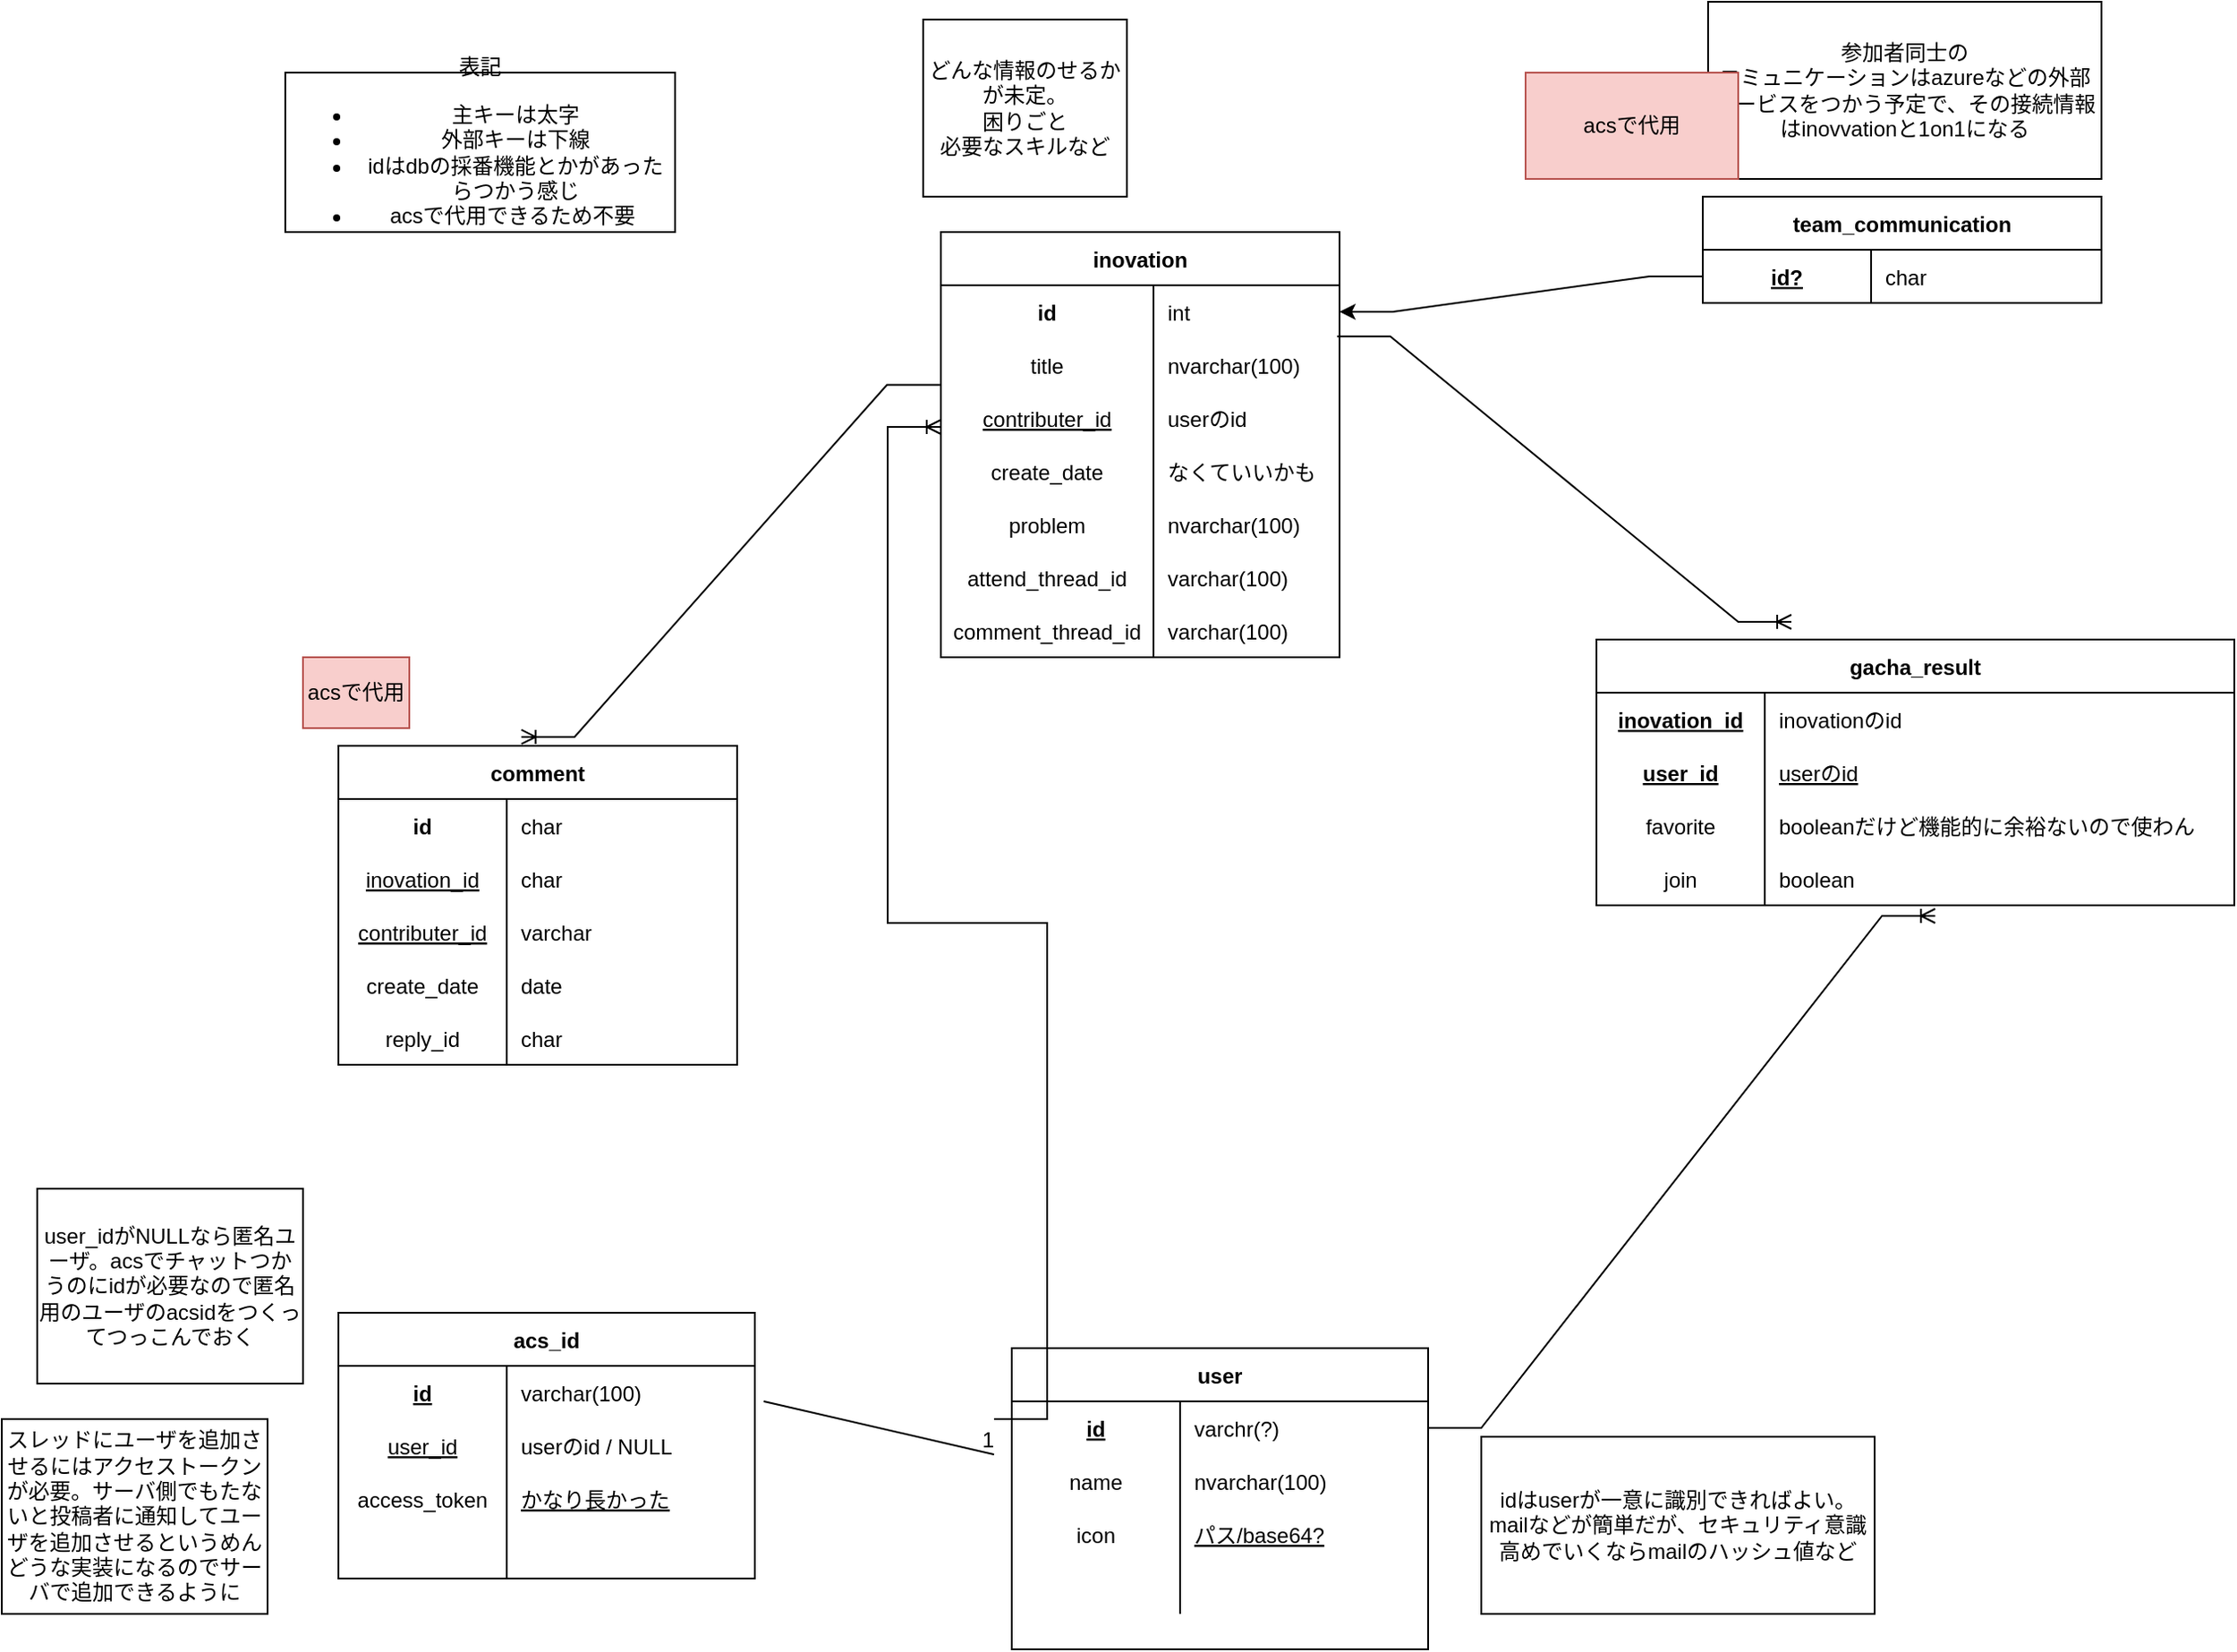 <mxfile version="15.9.6" type="github">
  <diagram id="R2lEEEUBdFMjLlhIrx00" name="Page-1">
    <mxGraphModel dx="1612" dy="463" grid="1" gridSize="10" guides="1" tooltips="1" connect="1" arrows="1" fold="1" page="1" pageScale="1" pageWidth="850" pageHeight="1100" math="0" shadow="0" extFonts="Permanent Marker^https://fonts.googleapis.com/css?family=Permanent+Marker">
      <root>
        <mxCell id="0" />
        <mxCell id="1" parent="0" />
        <mxCell id="r2ApC_w8m6qS-lUEmWV_-91" value="user" style="shape=table;startSize=30;container=1;collapsible=1;childLayout=tableLayout;fixedRows=1;rowLines=0;fontStyle=1;align=center;resizeLast=1;" parent="1" vertex="1">
          <mxGeometry x="160" y="790" width="235" height="170" as="geometry">
            <mxRectangle x="155" y="310" width="60" height="30" as="alternateBounds" />
          </mxGeometry>
        </mxCell>
        <mxCell id="r2ApC_w8m6qS-lUEmWV_-92" value="" style="shape=partialRectangle;collapsible=0;dropTarget=0;pointerEvents=0;fillColor=none;top=0;left=0;bottom=0;right=0;points=[[0,0.5],[1,0.5]];portConstraint=eastwest;fontStyle=0" parent="r2ApC_w8m6qS-lUEmWV_-91" vertex="1">
          <mxGeometry y="30" width="235" height="30" as="geometry" />
        </mxCell>
        <mxCell id="r2ApC_w8m6qS-lUEmWV_-93" value="id" style="shape=partialRectangle;connectable=0;fillColor=none;top=0;left=0;bottom=0;right=0;fontStyle=5;overflow=hidden;" parent="r2ApC_w8m6qS-lUEmWV_-92" vertex="1">
          <mxGeometry width="95" height="30" as="geometry">
            <mxRectangle width="95" height="30" as="alternateBounds" />
          </mxGeometry>
        </mxCell>
        <mxCell id="r2ApC_w8m6qS-lUEmWV_-94" value="varchr(?) " style="shape=partialRectangle;connectable=0;fillColor=none;top=0;left=0;bottom=0;right=0;align=left;spacingLeft=6;fontStyle=0;overflow=hidden;" parent="r2ApC_w8m6qS-lUEmWV_-92" vertex="1">
          <mxGeometry x="95" width="140" height="30" as="geometry">
            <mxRectangle width="140" height="30" as="alternateBounds" />
          </mxGeometry>
        </mxCell>
        <mxCell id="r2ApC_w8m6qS-lUEmWV_-95" style="shape=partialRectangle;collapsible=0;dropTarget=0;pointerEvents=0;fillColor=none;top=0;left=0;bottom=0;right=0;points=[[0,0.5],[1,0.5]];portConstraint=eastwest;fontStyle=0" parent="r2ApC_w8m6qS-lUEmWV_-91" vertex="1">
          <mxGeometry y="60" width="235" height="30" as="geometry" />
        </mxCell>
        <mxCell id="r2ApC_w8m6qS-lUEmWV_-96" value="name" style="shape=partialRectangle;connectable=0;fillColor=none;top=0;left=0;bottom=0;right=0;fontStyle=0;overflow=hidden;" parent="r2ApC_w8m6qS-lUEmWV_-95" vertex="1">
          <mxGeometry width="95" height="30" as="geometry">
            <mxRectangle width="95" height="30" as="alternateBounds" />
          </mxGeometry>
        </mxCell>
        <mxCell id="r2ApC_w8m6qS-lUEmWV_-97" value="nvarchar(100)" style="shape=partialRectangle;connectable=0;fillColor=none;top=0;left=0;bottom=0;right=0;align=left;spacingLeft=6;fontStyle=0;overflow=hidden;" parent="r2ApC_w8m6qS-lUEmWV_-95" vertex="1">
          <mxGeometry x="95" width="140" height="30" as="geometry">
            <mxRectangle width="140" height="30" as="alternateBounds" />
          </mxGeometry>
        </mxCell>
        <mxCell id="r2ApC_w8m6qS-lUEmWV_-98" style="shape=partialRectangle;collapsible=0;dropTarget=0;pointerEvents=0;fillColor=none;top=0;left=0;bottom=0;right=0;points=[[0,0.5],[1,0.5]];portConstraint=eastwest;fontStyle=0" parent="r2ApC_w8m6qS-lUEmWV_-91" vertex="1">
          <mxGeometry y="90" width="235" height="30" as="geometry" />
        </mxCell>
        <mxCell id="r2ApC_w8m6qS-lUEmWV_-99" value="icon" style="shape=partialRectangle;connectable=0;fillColor=none;top=0;left=0;bottom=0;right=0;fontStyle=0;overflow=hidden;" parent="r2ApC_w8m6qS-lUEmWV_-98" vertex="1">
          <mxGeometry width="95" height="30" as="geometry">
            <mxRectangle width="95" height="30" as="alternateBounds" />
          </mxGeometry>
        </mxCell>
        <mxCell id="r2ApC_w8m6qS-lUEmWV_-100" value="パス/base64?" style="shape=partialRectangle;connectable=0;fillColor=none;top=0;left=0;bottom=0;right=0;align=left;spacingLeft=6;fontStyle=4;overflow=hidden;" parent="r2ApC_w8m6qS-lUEmWV_-98" vertex="1">
          <mxGeometry x="95" width="140" height="30" as="geometry">
            <mxRectangle width="140" height="30" as="alternateBounds" />
          </mxGeometry>
        </mxCell>
        <mxCell id="YfeBhNjaeTKqe-x6A4Lz-7" style="shape=partialRectangle;collapsible=0;dropTarget=0;pointerEvents=0;fillColor=none;top=0;left=0;bottom=0;right=0;points=[[0,0.5],[1,0.5]];portConstraint=eastwest;fontStyle=0" vertex="1" parent="r2ApC_w8m6qS-lUEmWV_-91">
          <mxGeometry y="120" width="235" height="30" as="geometry" />
        </mxCell>
        <mxCell id="YfeBhNjaeTKqe-x6A4Lz-8" style="shape=partialRectangle;connectable=0;fillColor=none;top=0;left=0;bottom=0;right=0;fontStyle=0;overflow=hidden;" vertex="1" parent="YfeBhNjaeTKqe-x6A4Lz-7">
          <mxGeometry width="95" height="30" as="geometry">
            <mxRectangle width="95" height="30" as="alternateBounds" />
          </mxGeometry>
        </mxCell>
        <mxCell id="YfeBhNjaeTKqe-x6A4Lz-9" style="shape=partialRectangle;connectable=0;fillColor=none;top=0;left=0;bottom=0;right=0;align=left;spacingLeft=6;fontStyle=4;overflow=hidden;" vertex="1" parent="YfeBhNjaeTKqe-x6A4Lz-7">
          <mxGeometry x="95" width="140" height="30" as="geometry">
            <mxRectangle width="140" height="30" as="alternateBounds" />
          </mxGeometry>
        </mxCell>
        <mxCell id="r2ApC_w8m6qS-lUEmWV_-117" value="comment" style="shape=table;startSize=30;container=1;collapsible=1;childLayout=tableLayout;fixedRows=1;rowLines=0;fontStyle=1;align=center;resizeLast=1;" parent="1" vertex="1">
          <mxGeometry x="-220" y="450" width="225" height="180" as="geometry">
            <mxRectangle x="155" y="310" width="60" height="30" as="alternateBounds" />
          </mxGeometry>
        </mxCell>
        <mxCell id="r2ApC_w8m6qS-lUEmWV_-118" value="" style="shape=partialRectangle;collapsible=0;dropTarget=0;pointerEvents=0;fillColor=none;top=0;left=0;bottom=0;right=0;points=[[0,0.5],[1,0.5]];portConstraint=eastwest;fontStyle=0" parent="r2ApC_w8m6qS-lUEmWV_-117" vertex="1">
          <mxGeometry y="30" width="225" height="30" as="geometry" />
        </mxCell>
        <mxCell id="r2ApC_w8m6qS-lUEmWV_-119" value="id" style="shape=partialRectangle;connectable=0;fillColor=none;top=0;left=0;bottom=0;right=0;fontStyle=1;overflow=hidden;" parent="r2ApC_w8m6qS-lUEmWV_-118" vertex="1">
          <mxGeometry width="95" height="30" as="geometry">
            <mxRectangle width="95" height="30" as="alternateBounds" />
          </mxGeometry>
        </mxCell>
        <mxCell id="r2ApC_w8m6qS-lUEmWV_-120" value="char" style="shape=partialRectangle;connectable=0;fillColor=none;top=0;left=0;bottom=0;right=0;align=left;spacingLeft=6;fontStyle=0;overflow=hidden;" parent="r2ApC_w8m6qS-lUEmWV_-118" vertex="1">
          <mxGeometry x="95" width="130" height="30" as="geometry">
            <mxRectangle width="130" height="30" as="alternateBounds" />
          </mxGeometry>
        </mxCell>
        <mxCell id="r2ApC_w8m6qS-lUEmWV_-202" style="shape=partialRectangle;collapsible=0;dropTarget=0;pointerEvents=0;fillColor=none;top=0;left=0;bottom=0;right=0;points=[[0,0.5],[1,0.5]];portConstraint=eastwest;fontStyle=0" parent="r2ApC_w8m6qS-lUEmWV_-117" vertex="1">
          <mxGeometry y="60" width="225" height="30" as="geometry" />
        </mxCell>
        <mxCell id="r2ApC_w8m6qS-lUEmWV_-203" value="inovation_id" style="shape=partialRectangle;connectable=0;fillColor=none;top=0;left=0;bottom=0;right=0;fontStyle=4;overflow=hidden;" parent="r2ApC_w8m6qS-lUEmWV_-202" vertex="1">
          <mxGeometry width="95" height="30" as="geometry">
            <mxRectangle width="95" height="30" as="alternateBounds" />
          </mxGeometry>
        </mxCell>
        <mxCell id="r2ApC_w8m6qS-lUEmWV_-204" value="char" style="shape=partialRectangle;connectable=0;fillColor=none;top=0;left=0;bottom=0;right=0;align=left;spacingLeft=6;fontStyle=0;overflow=hidden;" parent="r2ApC_w8m6qS-lUEmWV_-202" vertex="1">
          <mxGeometry x="95" width="130" height="30" as="geometry">
            <mxRectangle width="130" height="30" as="alternateBounds" />
          </mxGeometry>
        </mxCell>
        <mxCell id="r2ApC_w8m6qS-lUEmWV_-121" style="shape=partialRectangle;collapsible=0;dropTarget=0;pointerEvents=0;fillColor=none;top=0;left=0;bottom=0;right=0;points=[[0,0.5],[1,0.5]];portConstraint=eastwest;fontStyle=0" parent="r2ApC_w8m6qS-lUEmWV_-117" vertex="1">
          <mxGeometry y="90" width="225" height="30" as="geometry" />
        </mxCell>
        <mxCell id="r2ApC_w8m6qS-lUEmWV_-122" value="contributer_id" style="shape=partialRectangle;connectable=0;fillColor=none;top=0;left=0;bottom=0;right=0;fontStyle=4;overflow=hidden;" parent="r2ApC_w8m6qS-lUEmWV_-121" vertex="1">
          <mxGeometry width="95" height="30" as="geometry">
            <mxRectangle width="95" height="30" as="alternateBounds" />
          </mxGeometry>
        </mxCell>
        <mxCell id="r2ApC_w8m6qS-lUEmWV_-123" value="varchar" style="shape=partialRectangle;connectable=0;fillColor=none;top=0;left=0;bottom=0;right=0;align=left;spacingLeft=6;fontStyle=0;overflow=hidden;" parent="r2ApC_w8m6qS-lUEmWV_-121" vertex="1">
          <mxGeometry x="95" width="130" height="30" as="geometry">
            <mxRectangle width="130" height="30" as="alternateBounds" />
          </mxGeometry>
        </mxCell>
        <mxCell id="r2ApC_w8m6qS-lUEmWV_-124" style="shape=partialRectangle;collapsible=0;dropTarget=0;pointerEvents=0;fillColor=none;top=0;left=0;bottom=0;right=0;points=[[0,0.5],[1,0.5]];portConstraint=eastwest;fontStyle=0" parent="r2ApC_w8m6qS-lUEmWV_-117" vertex="1">
          <mxGeometry y="120" width="225" height="30" as="geometry" />
        </mxCell>
        <mxCell id="r2ApC_w8m6qS-lUEmWV_-125" value="create_date" style="shape=partialRectangle;connectable=0;fillColor=none;top=0;left=0;bottom=0;right=0;fontStyle=0;overflow=hidden;" parent="r2ApC_w8m6qS-lUEmWV_-124" vertex="1">
          <mxGeometry width="95" height="30" as="geometry">
            <mxRectangle width="95" height="30" as="alternateBounds" />
          </mxGeometry>
        </mxCell>
        <mxCell id="r2ApC_w8m6qS-lUEmWV_-126" value="date" style="shape=partialRectangle;connectable=0;fillColor=none;top=0;left=0;bottom=0;right=0;align=left;spacingLeft=6;fontStyle=0;overflow=hidden;" parent="r2ApC_w8m6qS-lUEmWV_-124" vertex="1">
          <mxGeometry x="95" width="130" height="30" as="geometry">
            <mxRectangle width="130" height="30" as="alternateBounds" />
          </mxGeometry>
        </mxCell>
        <mxCell id="r2ApC_w8m6qS-lUEmWV_-127" value="" style="shape=partialRectangle;collapsible=0;dropTarget=0;pointerEvents=0;fillColor=none;top=0;left=0;bottom=0;right=0;points=[[0,0.5],[1,0.5]];portConstraint=eastwest;fontStyle=0" parent="r2ApC_w8m6qS-lUEmWV_-117" vertex="1">
          <mxGeometry y="150" width="225" height="30" as="geometry" />
        </mxCell>
        <mxCell id="r2ApC_w8m6qS-lUEmWV_-128" value="reply_id" style="shape=partialRectangle;connectable=0;fillColor=none;top=0;left=0;bottom=0;right=0;editable=1;overflow=hidden;fontStyle=0" parent="r2ApC_w8m6qS-lUEmWV_-127" vertex="1">
          <mxGeometry width="95" height="30" as="geometry">
            <mxRectangle width="95" height="30" as="alternateBounds" />
          </mxGeometry>
        </mxCell>
        <mxCell id="r2ApC_w8m6qS-lUEmWV_-129" value="char" style="shape=partialRectangle;connectable=0;fillColor=none;top=0;left=0;bottom=0;right=0;align=left;spacingLeft=6;overflow=hidden;fontStyle=0" parent="r2ApC_w8m6qS-lUEmWV_-127" vertex="1">
          <mxGeometry x="95" width="130" height="30" as="geometry">
            <mxRectangle width="130" height="30" as="alternateBounds" />
          </mxGeometry>
        </mxCell>
        <mxCell id="r2ApC_w8m6qS-lUEmWV_-195" value="" style="edgeStyle=entityRelationEdgeStyle;fontSize=12;html=1;endArrow=ERoneToMany;rounded=0;entryX=0.459;entryY=-0.028;entryDx=0;entryDy=0;entryPerimeter=0;exitX=-0.002;exitY=-0.125;exitDx=0;exitDy=0;exitPerimeter=0;" parent="1" source="r2ApC_w8m6qS-lUEmWV_-212" target="r2ApC_w8m6qS-lUEmWV_-117" edge="1">
          <mxGeometry width="100" height="100" relative="1" as="geometry">
            <mxPoint x="20" y="300" as="sourcePoint" />
            <mxPoint x="-250" y="360" as="targetPoint" />
          </mxGeometry>
        </mxCell>
        <mxCell id="r2ApC_w8m6qS-lUEmWV_-205" value="inovation" style="shape=table;startSize=30;container=1;collapsible=1;childLayout=tableLayout;fixedRows=1;rowLines=0;fontStyle=1;align=center;resizeLast=1;" parent="1" vertex="1">
          <mxGeometry x="120" y="160" width="225" height="240" as="geometry">
            <mxRectangle x="155" y="310" width="60" height="30" as="alternateBounds" />
          </mxGeometry>
        </mxCell>
        <mxCell id="r2ApC_w8m6qS-lUEmWV_-206" value="" style="shape=partialRectangle;collapsible=0;dropTarget=0;pointerEvents=0;fillColor=none;top=0;left=0;bottom=0;right=0;points=[[0,0.5],[1,0.5]];portConstraint=eastwest;fontStyle=0" parent="r2ApC_w8m6qS-lUEmWV_-205" vertex="1">
          <mxGeometry y="30" width="225" height="30" as="geometry" />
        </mxCell>
        <mxCell id="r2ApC_w8m6qS-lUEmWV_-207" value="id" style="shape=partialRectangle;connectable=0;fillColor=none;top=0;left=0;bottom=0;right=0;fontStyle=1;overflow=hidden;" parent="r2ApC_w8m6qS-lUEmWV_-206" vertex="1">
          <mxGeometry width="120" height="30" as="geometry">
            <mxRectangle width="120" height="30" as="alternateBounds" />
          </mxGeometry>
        </mxCell>
        <mxCell id="r2ApC_w8m6qS-lUEmWV_-208" value="int" style="shape=partialRectangle;connectable=0;fillColor=none;top=0;left=0;bottom=0;right=0;align=left;spacingLeft=6;fontStyle=0;overflow=hidden;" parent="r2ApC_w8m6qS-lUEmWV_-206" vertex="1">
          <mxGeometry x="120" width="105" height="30" as="geometry">
            <mxRectangle width="105" height="30" as="alternateBounds" />
          </mxGeometry>
        </mxCell>
        <mxCell id="r2ApC_w8m6qS-lUEmWV_-209" style="shape=partialRectangle;collapsible=0;dropTarget=0;pointerEvents=0;fillColor=none;top=0;left=0;bottom=0;right=0;points=[[0,0.5],[1,0.5]];portConstraint=eastwest;fontStyle=0" parent="r2ApC_w8m6qS-lUEmWV_-205" vertex="1">
          <mxGeometry y="60" width="225" height="30" as="geometry" />
        </mxCell>
        <mxCell id="r2ApC_w8m6qS-lUEmWV_-210" value="title" style="shape=partialRectangle;connectable=0;fillColor=none;top=0;left=0;bottom=0;right=0;fontStyle=0;overflow=hidden;" parent="r2ApC_w8m6qS-lUEmWV_-209" vertex="1">
          <mxGeometry width="120" height="30" as="geometry">
            <mxRectangle width="120" height="30" as="alternateBounds" />
          </mxGeometry>
        </mxCell>
        <mxCell id="r2ApC_w8m6qS-lUEmWV_-211" value="nvarchar(100)" style="shape=partialRectangle;connectable=0;fillColor=none;top=0;left=0;bottom=0;right=0;align=left;spacingLeft=6;fontStyle=0;overflow=hidden;" parent="r2ApC_w8m6qS-lUEmWV_-209" vertex="1">
          <mxGeometry x="120" width="105" height="30" as="geometry">
            <mxRectangle width="105" height="30" as="alternateBounds" />
          </mxGeometry>
        </mxCell>
        <mxCell id="r2ApC_w8m6qS-lUEmWV_-212" style="shape=partialRectangle;collapsible=0;dropTarget=0;pointerEvents=0;fillColor=none;top=0;left=0;bottom=0;right=0;points=[[0,0.5],[1,0.5]];portConstraint=eastwest;fontStyle=0" parent="r2ApC_w8m6qS-lUEmWV_-205" vertex="1">
          <mxGeometry y="90" width="225" height="30" as="geometry" />
        </mxCell>
        <mxCell id="r2ApC_w8m6qS-lUEmWV_-213" value="contributer_id" style="shape=partialRectangle;connectable=0;fillColor=none;top=0;left=0;bottom=0;right=0;fontStyle=4;overflow=hidden;" parent="r2ApC_w8m6qS-lUEmWV_-212" vertex="1">
          <mxGeometry width="120" height="30" as="geometry">
            <mxRectangle width="120" height="30" as="alternateBounds" />
          </mxGeometry>
        </mxCell>
        <mxCell id="r2ApC_w8m6qS-lUEmWV_-214" value="userのid" style="shape=partialRectangle;connectable=0;fillColor=none;top=0;left=0;bottom=0;right=0;align=left;spacingLeft=6;fontStyle=0;overflow=hidden;" parent="r2ApC_w8m6qS-lUEmWV_-212" vertex="1">
          <mxGeometry x="120" width="105" height="30" as="geometry">
            <mxRectangle width="105" height="30" as="alternateBounds" />
          </mxGeometry>
        </mxCell>
        <mxCell id="r2ApC_w8m6qS-lUEmWV_-215" style="shape=partialRectangle;collapsible=0;dropTarget=0;pointerEvents=0;fillColor=none;top=0;left=0;bottom=0;right=0;points=[[0,0.5],[1,0.5]];portConstraint=eastwest;fontStyle=0" parent="r2ApC_w8m6qS-lUEmWV_-205" vertex="1">
          <mxGeometry y="120" width="225" height="30" as="geometry" />
        </mxCell>
        <mxCell id="r2ApC_w8m6qS-lUEmWV_-216" value="create_date" style="shape=partialRectangle;connectable=0;fillColor=none;top=0;left=0;bottom=0;right=0;fontStyle=0;overflow=hidden;" parent="r2ApC_w8m6qS-lUEmWV_-215" vertex="1">
          <mxGeometry width="120" height="30" as="geometry">
            <mxRectangle width="120" height="30" as="alternateBounds" />
          </mxGeometry>
        </mxCell>
        <mxCell id="r2ApC_w8m6qS-lUEmWV_-217" value="なくていいかも" style="shape=partialRectangle;connectable=0;fillColor=none;top=0;left=0;bottom=0;right=0;align=left;spacingLeft=6;fontStyle=0;overflow=hidden;" parent="r2ApC_w8m6qS-lUEmWV_-215" vertex="1">
          <mxGeometry x="120" width="105" height="30" as="geometry">
            <mxRectangle width="105" height="30" as="alternateBounds" />
          </mxGeometry>
        </mxCell>
        <mxCell id="r2ApC_w8m6qS-lUEmWV_-218" value="" style="shape=partialRectangle;collapsible=0;dropTarget=0;pointerEvents=0;fillColor=none;top=0;left=0;bottom=0;right=0;points=[[0,0.5],[1,0.5]];portConstraint=eastwest;fontStyle=0" parent="r2ApC_w8m6qS-lUEmWV_-205" vertex="1">
          <mxGeometry y="150" width="225" height="30" as="geometry" />
        </mxCell>
        <mxCell id="r2ApC_w8m6qS-lUEmWV_-219" value="problem" style="shape=partialRectangle;connectable=0;fillColor=none;top=0;left=0;bottom=0;right=0;editable=1;overflow=hidden;fontStyle=0" parent="r2ApC_w8m6qS-lUEmWV_-218" vertex="1">
          <mxGeometry width="120" height="30" as="geometry">
            <mxRectangle width="120" height="30" as="alternateBounds" />
          </mxGeometry>
        </mxCell>
        <mxCell id="r2ApC_w8m6qS-lUEmWV_-220" value="nvarchar(100)" style="shape=partialRectangle;connectable=0;fillColor=none;top=0;left=0;bottom=0;right=0;align=left;spacingLeft=6;overflow=hidden;fontStyle=0" parent="r2ApC_w8m6qS-lUEmWV_-218" vertex="1">
          <mxGeometry x="120" width="105" height="30" as="geometry">
            <mxRectangle width="105" height="30" as="alternateBounds" />
          </mxGeometry>
        </mxCell>
        <mxCell id="YfeBhNjaeTKqe-x6A4Lz-10" style="shape=partialRectangle;collapsible=0;dropTarget=0;pointerEvents=0;fillColor=none;top=0;left=0;bottom=0;right=0;points=[[0,0.5],[1,0.5]];portConstraint=eastwest;fontStyle=0" vertex="1" parent="r2ApC_w8m6qS-lUEmWV_-205">
          <mxGeometry y="180" width="225" height="30" as="geometry" />
        </mxCell>
        <mxCell id="YfeBhNjaeTKqe-x6A4Lz-11" value="attend_thread_id" style="shape=partialRectangle;connectable=0;fillColor=none;top=0;left=0;bottom=0;right=0;editable=1;overflow=hidden;fontStyle=0" vertex="1" parent="YfeBhNjaeTKqe-x6A4Lz-10">
          <mxGeometry width="120" height="30" as="geometry">
            <mxRectangle width="120" height="30" as="alternateBounds" />
          </mxGeometry>
        </mxCell>
        <mxCell id="YfeBhNjaeTKqe-x6A4Lz-12" value="varchar(100)" style="shape=partialRectangle;connectable=0;fillColor=none;top=0;left=0;bottom=0;right=0;align=left;spacingLeft=6;overflow=hidden;fontStyle=0" vertex="1" parent="YfeBhNjaeTKqe-x6A4Lz-10">
          <mxGeometry x="120" width="105" height="30" as="geometry">
            <mxRectangle width="105" height="30" as="alternateBounds" />
          </mxGeometry>
        </mxCell>
        <mxCell id="YfeBhNjaeTKqe-x6A4Lz-13" style="shape=partialRectangle;collapsible=0;dropTarget=0;pointerEvents=0;fillColor=none;top=0;left=0;bottom=0;right=0;points=[[0,0.5],[1,0.5]];portConstraint=eastwest;fontStyle=0" vertex="1" parent="r2ApC_w8m6qS-lUEmWV_-205">
          <mxGeometry y="210" width="225" height="30" as="geometry" />
        </mxCell>
        <mxCell id="YfeBhNjaeTKqe-x6A4Lz-14" value="comment_thread_id" style="shape=partialRectangle;connectable=0;fillColor=none;top=0;left=0;bottom=0;right=0;editable=1;overflow=hidden;fontStyle=0" vertex="1" parent="YfeBhNjaeTKqe-x6A4Lz-13">
          <mxGeometry width="120" height="30" as="geometry">
            <mxRectangle width="120" height="30" as="alternateBounds" />
          </mxGeometry>
        </mxCell>
        <mxCell id="YfeBhNjaeTKqe-x6A4Lz-15" value="varchar(100)" style="shape=partialRectangle;connectable=0;fillColor=none;top=0;left=0;bottom=0;right=0;align=left;spacingLeft=6;overflow=hidden;fontStyle=0" vertex="1" parent="YfeBhNjaeTKqe-x6A4Lz-13">
          <mxGeometry x="120" width="105" height="30" as="geometry">
            <mxRectangle width="105" height="30" as="alternateBounds" />
          </mxGeometry>
        </mxCell>
        <mxCell id="r2ApC_w8m6qS-lUEmWV_-221" value="どんな情報のせるかが未定。&lt;br&gt;困りごと&lt;br&gt;必要なスキルなど" style="whiteSpace=wrap;html=1;" parent="1" vertex="1">
          <mxGeometry x="110" y="40" width="115" height="100" as="geometry" />
        </mxCell>
        <mxCell id="r2ApC_w8m6qS-lUEmWV_-222" value="参加者同士の&lt;br&gt;コミュニケーションはazureなどの外部サービスをつかう予定で、その接続情報はinovvationと1on1になる" style="whiteSpace=wrap;html=1;" parent="1" vertex="1">
          <mxGeometry x="553" y="30" width="222" height="100" as="geometry" />
        </mxCell>
        <mxCell id="r2ApC_w8m6qS-lUEmWV_-223" value="gacha_result" style="shape=table;startSize=30;container=1;collapsible=1;childLayout=tableLayout;fixedRows=1;rowLines=0;fontStyle=1;align=center;resizeLast=1;" parent="1" vertex="1">
          <mxGeometry x="490" y="390" width="360" height="150" as="geometry">
            <mxRectangle x="155" y="310" width="60" height="30" as="alternateBounds" />
          </mxGeometry>
        </mxCell>
        <mxCell id="r2ApC_w8m6qS-lUEmWV_-224" value="" style="shape=partialRectangle;collapsible=0;dropTarget=0;pointerEvents=0;fillColor=none;top=0;left=0;bottom=0;right=0;points=[[0,0.5],[1,0.5]];portConstraint=eastwest;fontStyle=0" parent="r2ApC_w8m6qS-lUEmWV_-223" vertex="1">
          <mxGeometry y="30" width="360" height="30" as="geometry" />
        </mxCell>
        <mxCell id="r2ApC_w8m6qS-lUEmWV_-225" value="inovation_id" style="shape=partialRectangle;connectable=0;fillColor=none;top=0;left=0;bottom=0;right=0;fontStyle=5;overflow=hidden;" parent="r2ApC_w8m6qS-lUEmWV_-224" vertex="1">
          <mxGeometry width="95" height="30" as="geometry">
            <mxRectangle width="95" height="30" as="alternateBounds" />
          </mxGeometry>
        </mxCell>
        <mxCell id="r2ApC_w8m6qS-lUEmWV_-226" value="inovationのid" style="shape=partialRectangle;connectable=0;fillColor=none;top=0;left=0;bottom=0;right=0;align=left;spacingLeft=6;fontStyle=0;overflow=hidden;" parent="r2ApC_w8m6qS-lUEmWV_-224" vertex="1">
          <mxGeometry x="95" width="265" height="30" as="geometry">
            <mxRectangle width="265" height="30" as="alternateBounds" />
          </mxGeometry>
        </mxCell>
        <mxCell id="r2ApC_w8m6qS-lUEmWV_-227" style="shape=partialRectangle;collapsible=0;dropTarget=0;pointerEvents=0;fillColor=none;top=0;left=0;bottom=0;right=0;points=[[0,0.5],[1,0.5]];portConstraint=eastwest;fontStyle=0" parent="r2ApC_w8m6qS-lUEmWV_-223" vertex="1">
          <mxGeometry y="60" width="360" height="30" as="geometry" />
        </mxCell>
        <mxCell id="r2ApC_w8m6qS-lUEmWV_-228" value="user_id" style="shape=partialRectangle;connectable=0;fillColor=none;top=0;left=0;bottom=0;right=0;fontStyle=5;overflow=hidden;" parent="r2ApC_w8m6qS-lUEmWV_-227" vertex="1">
          <mxGeometry width="95" height="30" as="geometry">
            <mxRectangle width="95" height="30" as="alternateBounds" />
          </mxGeometry>
        </mxCell>
        <mxCell id="r2ApC_w8m6qS-lUEmWV_-229" value="userのid" style="shape=partialRectangle;connectable=0;fillColor=none;top=0;left=0;bottom=0;right=0;align=left;spacingLeft=6;fontStyle=4;overflow=hidden;" parent="r2ApC_w8m6qS-lUEmWV_-227" vertex="1">
          <mxGeometry x="95" width="265" height="30" as="geometry">
            <mxRectangle width="265" height="30" as="alternateBounds" />
          </mxGeometry>
        </mxCell>
        <mxCell id="r2ApC_w8m6qS-lUEmWV_-230" style="shape=partialRectangle;collapsible=0;dropTarget=0;pointerEvents=0;fillColor=none;top=0;left=0;bottom=0;right=0;points=[[0,0.5],[1,0.5]];portConstraint=eastwest;fontStyle=0" parent="r2ApC_w8m6qS-lUEmWV_-223" vertex="1">
          <mxGeometry y="90" width="360" height="30" as="geometry" />
        </mxCell>
        <mxCell id="r2ApC_w8m6qS-lUEmWV_-231" value="favorite" style="shape=partialRectangle;connectable=0;fillColor=none;top=0;left=0;bottom=0;right=0;fontStyle=0;overflow=hidden;" parent="r2ApC_w8m6qS-lUEmWV_-230" vertex="1">
          <mxGeometry width="95" height="30" as="geometry">
            <mxRectangle width="95" height="30" as="alternateBounds" />
          </mxGeometry>
        </mxCell>
        <mxCell id="r2ApC_w8m6qS-lUEmWV_-232" value="booleanだけど機能的に余裕ないので使わん" style="shape=partialRectangle;connectable=0;fillColor=none;top=0;left=0;bottom=0;right=0;align=left;spacingLeft=6;fontStyle=0;overflow=hidden;" parent="r2ApC_w8m6qS-lUEmWV_-230" vertex="1">
          <mxGeometry x="95" width="265" height="30" as="geometry">
            <mxRectangle width="265" height="30" as="alternateBounds" />
          </mxGeometry>
        </mxCell>
        <mxCell id="r2ApC_w8m6qS-lUEmWV_-239" style="shape=partialRectangle;collapsible=0;dropTarget=0;pointerEvents=0;fillColor=none;top=0;left=0;bottom=0;right=0;points=[[0,0.5],[1,0.5]];portConstraint=eastwest;fontStyle=0" parent="r2ApC_w8m6qS-lUEmWV_-223" vertex="1">
          <mxGeometry y="120" width="360" height="30" as="geometry" />
        </mxCell>
        <mxCell id="r2ApC_w8m6qS-lUEmWV_-240" value="join" style="shape=partialRectangle;connectable=0;fillColor=none;top=0;left=0;bottom=0;right=0;fontStyle=0;overflow=hidden;" parent="r2ApC_w8m6qS-lUEmWV_-239" vertex="1">
          <mxGeometry width="95" height="30" as="geometry">
            <mxRectangle width="95" height="30" as="alternateBounds" />
          </mxGeometry>
        </mxCell>
        <mxCell id="r2ApC_w8m6qS-lUEmWV_-241" value="boolean" style="shape=partialRectangle;connectable=0;fillColor=none;top=0;left=0;bottom=0;right=0;align=left;spacingLeft=6;fontStyle=0;overflow=hidden;" parent="r2ApC_w8m6qS-lUEmWV_-239" vertex="1">
          <mxGeometry x="95" width="265" height="30" as="geometry">
            <mxRectangle width="265" height="30" as="alternateBounds" />
          </mxGeometry>
        </mxCell>
        <mxCell id="r2ApC_w8m6qS-lUEmWV_-245" value="" style="edgeStyle=entityRelationEdgeStyle;fontSize=12;html=1;endArrow=ERoneToMany;rounded=0;exitX=0.994;exitY=-0.037;exitDx=0;exitDy=0;exitPerimeter=0;" parent="1" source="r2ApC_w8m6qS-lUEmWV_-209" edge="1">
          <mxGeometry width="100" height="100" relative="1" as="geometry">
            <mxPoint x="240" y="490" as="sourcePoint" />
            <mxPoint x="600" y="380" as="targetPoint" />
          </mxGeometry>
        </mxCell>
        <mxCell id="r2ApC_w8m6qS-lUEmWV_-249" value="" style="edgeStyle=entityRelationEdgeStyle;fontSize=12;html=1;endArrow=ERoneToMany;rounded=0;exitX=1;exitY=0.5;exitDx=0;exitDy=0;entryX=0.531;entryY=1.2;entryDx=0;entryDy=0;entryPerimeter=0;" parent="1" source="r2ApC_w8m6qS-lUEmWV_-92" target="r2ApC_w8m6qS-lUEmWV_-239" edge="1">
          <mxGeometry width="100" height="100" relative="1" as="geometry">
            <mxPoint x="180" y="670" as="sourcePoint" />
            <mxPoint x="280" y="570" as="targetPoint" />
          </mxGeometry>
        </mxCell>
        <mxCell id="r2ApC_w8m6qS-lUEmWV_-265" value="" style="edgeStyle=entityRelationEdgeStyle;fontSize=12;html=1;endArrow=ERoneToMany;rounded=0;" parent="1" edge="1">
          <mxGeometry width="100" height="100" relative="1" as="geometry">
            <mxPoint x="150" y="830" as="sourcePoint" />
            <mxPoint x="120" y="270" as="targetPoint" />
          </mxGeometry>
        </mxCell>
        <mxCell id="r2ApC_w8m6qS-lUEmWV_-266" value="team_communication" style="shape=table;startSize=30;container=1;collapsible=1;childLayout=tableLayout;fixedRows=1;rowLines=0;fontStyle=1;align=center;resizeLast=1;" parent="1" vertex="1">
          <mxGeometry x="550" y="140" width="225" height="60" as="geometry">
            <mxRectangle x="155" y="310" width="60" height="30" as="alternateBounds" />
          </mxGeometry>
        </mxCell>
        <mxCell id="r2ApC_w8m6qS-lUEmWV_-267" value="" style="shape=partialRectangle;collapsible=0;dropTarget=0;pointerEvents=0;fillColor=none;top=0;left=0;bottom=0;right=0;points=[[0,0.5],[1,0.5]];portConstraint=eastwest;fontStyle=0" parent="r2ApC_w8m6qS-lUEmWV_-266" vertex="1">
          <mxGeometry y="30" width="225" height="30" as="geometry" />
        </mxCell>
        <mxCell id="r2ApC_w8m6qS-lUEmWV_-268" value="id?" style="shape=partialRectangle;connectable=0;fillColor=none;top=0;left=0;bottom=0;right=0;fontStyle=5;overflow=hidden;" parent="r2ApC_w8m6qS-lUEmWV_-267" vertex="1">
          <mxGeometry width="95" height="30" as="geometry">
            <mxRectangle width="95" height="30" as="alternateBounds" />
          </mxGeometry>
        </mxCell>
        <mxCell id="r2ApC_w8m6qS-lUEmWV_-269" value="char" style="shape=partialRectangle;connectable=0;fillColor=none;top=0;left=0;bottom=0;right=0;align=left;spacingLeft=6;fontStyle=0;overflow=hidden;" parent="r2ApC_w8m6qS-lUEmWV_-267" vertex="1">
          <mxGeometry x="95" width="130" height="30" as="geometry">
            <mxRectangle width="130" height="30" as="alternateBounds" />
          </mxGeometry>
        </mxCell>
        <mxCell id="r2ApC_w8m6qS-lUEmWV_-280" style="edgeStyle=entityRelationEdgeStyle;rounded=0;orthogonalLoop=1;jettySize=auto;html=1;exitX=0;exitY=0.5;exitDx=0;exitDy=0;entryX=1;entryY=0.5;entryDx=0;entryDy=0;" parent="1" source="r2ApC_w8m6qS-lUEmWV_-267" target="r2ApC_w8m6qS-lUEmWV_-206" edge="1">
          <mxGeometry relative="1" as="geometry" />
        </mxCell>
        <mxCell id="r2ApC_w8m6qS-lUEmWV_-281" value="idはuserが一意に識別できればよい。&lt;br&gt;mailなどが簡単だが、セキュリティ意識高めでいくならmailのハッシュ値など" style="whiteSpace=wrap;html=1;" parent="1" vertex="1">
          <mxGeometry x="425" y="840" width="222" height="100" as="geometry" />
        </mxCell>
        <mxCell id="r2ApC_w8m6qS-lUEmWV_-282" value="表記&lt;br&gt;&lt;ul&gt;&lt;li&gt;&lt;span&gt;主キーは太字&lt;/span&gt;&lt;/li&gt;&lt;li&gt;&lt;span&gt;外部キーは下線&lt;/span&gt;&lt;/li&gt;&lt;li&gt;&lt;span&gt;idはdbの採番機能とかがあったらつかう感じ&lt;/span&gt;&lt;/li&gt;&lt;li&gt;&lt;span&gt;acsで代用できるため不要&amp;nbsp;&lt;/span&gt;&lt;/li&gt;&lt;/ul&gt;" style="whiteSpace=wrap;html=1;" parent="1" vertex="1">
          <mxGeometry x="-250" y="70" width="220" height="90" as="geometry" />
        </mxCell>
        <mxCell id="YfeBhNjaeTKqe-x6A4Lz-5" value="acsで代用" style="rounded=0;whiteSpace=wrap;html=1;fillColor=#f8cecc;strokeColor=#b85450;" vertex="1" parent="1">
          <mxGeometry x="-240" y="400" width="60" height="40" as="geometry" />
        </mxCell>
        <mxCell id="YfeBhNjaeTKqe-x6A4Lz-6" value="acsで代用" style="rounded=0;whiteSpace=wrap;html=1;fillColor=#f8cecc;strokeColor=#b85450;" vertex="1" parent="1">
          <mxGeometry x="450" y="70" width="120" height="60" as="geometry" />
        </mxCell>
        <mxCell id="YfeBhNjaeTKqe-x6A4Lz-16" value="acs_id" style="shape=table;startSize=30;container=1;collapsible=1;childLayout=tableLayout;fixedRows=1;rowLines=0;fontStyle=1;align=center;resizeLast=1;" vertex="1" parent="1">
          <mxGeometry x="-220" y="770" width="235" height="150" as="geometry">
            <mxRectangle x="155" y="310" width="60" height="30" as="alternateBounds" />
          </mxGeometry>
        </mxCell>
        <mxCell id="YfeBhNjaeTKqe-x6A4Lz-17" value="" style="shape=partialRectangle;collapsible=0;dropTarget=0;pointerEvents=0;fillColor=none;top=0;left=0;bottom=0;right=0;points=[[0,0.5],[1,0.5]];portConstraint=eastwest;fontStyle=0" vertex="1" parent="YfeBhNjaeTKqe-x6A4Lz-16">
          <mxGeometry y="30" width="235" height="30" as="geometry" />
        </mxCell>
        <mxCell id="YfeBhNjaeTKqe-x6A4Lz-18" value="id" style="shape=partialRectangle;connectable=0;fillColor=none;top=0;left=0;bottom=0;right=0;fontStyle=5;overflow=hidden;" vertex="1" parent="YfeBhNjaeTKqe-x6A4Lz-17">
          <mxGeometry width="95" height="30" as="geometry">
            <mxRectangle width="95" height="30" as="alternateBounds" />
          </mxGeometry>
        </mxCell>
        <mxCell id="YfeBhNjaeTKqe-x6A4Lz-19" value="varchar(100)" style="shape=partialRectangle;connectable=0;fillColor=none;top=0;left=0;bottom=0;right=0;align=left;spacingLeft=6;fontStyle=0;overflow=hidden;" vertex="1" parent="YfeBhNjaeTKqe-x6A4Lz-17">
          <mxGeometry x="95" width="140" height="30" as="geometry">
            <mxRectangle width="140" height="30" as="alternateBounds" />
          </mxGeometry>
        </mxCell>
        <mxCell id="YfeBhNjaeTKqe-x6A4Lz-20" style="shape=partialRectangle;collapsible=0;dropTarget=0;pointerEvents=0;fillColor=none;top=0;left=0;bottom=0;right=0;points=[[0,0.5],[1,0.5]];portConstraint=eastwest;fontStyle=0" vertex="1" parent="YfeBhNjaeTKqe-x6A4Lz-16">
          <mxGeometry y="60" width="235" height="30" as="geometry" />
        </mxCell>
        <mxCell id="YfeBhNjaeTKqe-x6A4Lz-21" value="user_id" style="shape=partialRectangle;connectable=0;fillColor=none;top=0;left=0;bottom=0;right=0;fontStyle=4;overflow=hidden;" vertex="1" parent="YfeBhNjaeTKqe-x6A4Lz-20">
          <mxGeometry width="95" height="30" as="geometry">
            <mxRectangle width="95" height="30" as="alternateBounds" />
          </mxGeometry>
        </mxCell>
        <mxCell id="YfeBhNjaeTKqe-x6A4Lz-22" value="userのid / NULL" style="shape=partialRectangle;connectable=0;fillColor=none;top=0;left=0;bottom=0;right=0;align=left;spacingLeft=6;fontStyle=0;overflow=hidden;" vertex="1" parent="YfeBhNjaeTKqe-x6A4Lz-20">
          <mxGeometry x="95" width="140" height="30" as="geometry">
            <mxRectangle width="140" height="30" as="alternateBounds" />
          </mxGeometry>
        </mxCell>
        <mxCell id="YfeBhNjaeTKqe-x6A4Lz-23" style="shape=partialRectangle;collapsible=0;dropTarget=0;pointerEvents=0;fillColor=none;top=0;left=0;bottom=0;right=0;points=[[0,0.5],[1,0.5]];portConstraint=eastwest;fontStyle=0" vertex="1" parent="YfeBhNjaeTKqe-x6A4Lz-16">
          <mxGeometry y="90" width="235" height="30" as="geometry" />
        </mxCell>
        <mxCell id="YfeBhNjaeTKqe-x6A4Lz-24" value="access_token" style="shape=partialRectangle;connectable=0;fillColor=none;top=0;left=0;bottom=0;right=0;fontStyle=0;overflow=hidden;" vertex="1" parent="YfeBhNjaeTKqe-x6A4Lz-23">
          <mxGeometry width="95" height="30" as="geometry">
            <mxRectangle width="95" height="30" as="alternateBounds" />
          </mxGeometry>
        </mxCell>
        <mxCell id="YfeBhNjaeTKqe-x6A4Lz-25" value="かなり長かった" style="shape=partialRectangle;connectable=0;fillColor=none;top=0;left=0;bottom=0;right=0;align=left;spacingLeft=6;fontStyle=4;overflow=hidden;" vertex="1" parent="YfeBhNjaeTKqe-x6A4Lz-23">
          <mxGeometry x="95" width="140" height="30" as="geometry">
            <mxRectangle width="140" height="30" as="alternateBounds" />
          </mxGeometry>
        </mxCell>
        <mxCell id="YfeBhNjaeTKqe-x6A4Lz-26" style="shape=partialRectangle;collapsible=0;dropTarget=0;pointerEvents=0;fillColor=none;top=0;left=0;bottom=0;right=0;points=[[0,0.5],[1,0.5]];portConstraint=eastwest;fontStyle=0" vertex="1" parent="YfeBhNjaeTKqe-x6A4Lz-16">
          <mxGeometry y="120" width="235" height="30" as="geometry" />
        </mxCell>
        <mxCell id="YfeBhNjaeTKqe-x6A4Lz-27" style="shape=partialRectangle;connectable=0;fillColor=none;top=0;left=0;bottom=0;right=0;fontStyle=0;overflow=hidden;" vertex="1" parent="YfeBhNjaeTKqe-x6A4Lz-26">
          <mxGeometry width="95" height="30" as="geometry">
            <mxRectangle width="95" height="30" as="alternateBounds" />
          </mxGeometry>
        </mxCell>
        <mxCell id="YfeBhNjaeTKqe-x6A4Lz-28" style="shape=partialRectangle;connectable=0;fillColor=none;top=0;left=0;bottom=0;right=0;align=left;spacingLeft=6;fontStyle=4;overflow=hidden;" vertex="1" parent="YfeBhNjaeTKqe-x6A4Lz-26">
          <mxGeometry x="95" width="140" height="30" as="geometry">
            <mxRectangle width="140" height="30" as="alternateBounds" />
          </mxGeometry>
        </mxCell>
        <mxCell id="YfeBhNjaeTKqe-x6A4Lz-30" value="user_idがNULLなら匿名ユーザ。acsでチャットつかうのにidが必要なので匿名用のユーザのacsidをつくってつっこんでおく" style="whiteSpace=wrap;html=1;" vertex="1" parent="1">
          <mxGeometry x="-390" y="700" width="150" height="110" as="geometry" />
        </mxCell>
        <mxCell id="YfeBhNjaeTKqe-x6A4Lz-31" value="" style="endArrow=none;html=1;rounded=0;" edge="1" parent="1">
          <mxGeometry relative="1" as="geometry">
            <mxPoint x="20" y="820" as="sourcePoint" />
            <mxPoint x="150" y="850" as="targetPoint" />
          </mxGeometry>
        </mxCell>
        <mxCell id="YfeBhNjaeTKqe-x6A4Lz-32" value="1" style="resizable=0;html=1;align=right;verticalAlign=bottom;" connectable="0" vertex="1" parent="YfeBhNjaeTKqe-x6A4Lz-31">
          <mxGeometry x="1" relative="1" as="geometry" />
        </mxCell>
        <mxCell id="YfeBhNjaeTKqe-x6A4Lz-33" value="スレッドにユーザを追加させるにはアクセストークンが必要。サーバ側でもたないと投稿者に通知してユーザを追加させるというめんどうな実装になるのでサーバで追加できるように" style="whiteSpace=wrap;html=1;" vertex="1" parent="1">
          <mxGeometry x="-410" y="830" width="150" height="110" as="geometry" />
        </mxCell>
      </root>
    </mxGraphModel>
  </diagram>
</mxfile>
